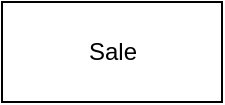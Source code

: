 <mxfile version="18.0.5" type="github">
  <diagram id="qAdAPiamB1a2m4VUTkmI" name="Modelo de Dominio">
    <mxGraphModel dx="734" dy="468" grid="1" gridSize="10" guides="1" tooltips="1" connect="1" arrows="1" fold="1" page="1" pageScale="1" pageWidth="827" pageHeight="1169" math="0" shadow="0">
      <root>
        <mxCell id="0" />
        <mxCell id="1" parent="0" />
        <mxCell id="hMQtDpvq9qTP7VhT-ZI8-1" value="Sale" style="html=1;" parent="1" vertex="1">
          <mxGeometry x="320" y="220" width="110" height="50" as="geometry" />
        </mxCell>
      </root>
    </mxGraphModel>
  </diagram>
</mxfile>
